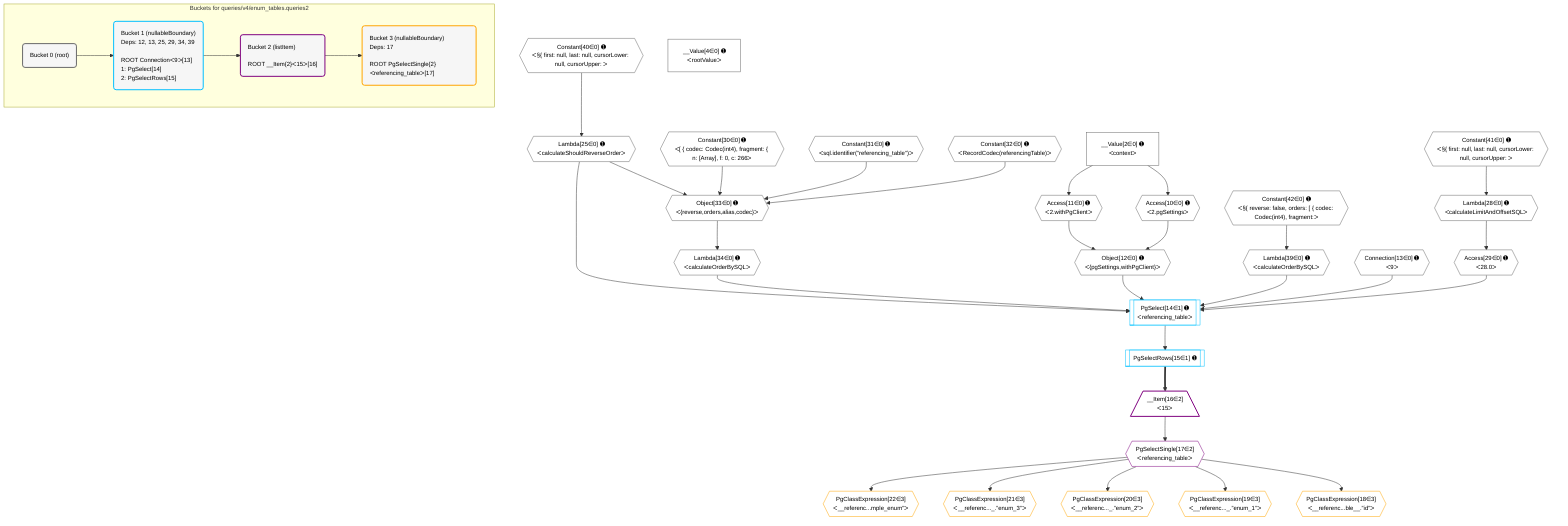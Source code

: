%%{init: {'themeVariables': { 'fontSize': '12px'}}}%%
graph TD
    classDef path fill:#eee,stroke:#000,color:#000
    classDef plan fill:#fff,stroke-width:1px,color:#000
    classDef itemplan fill:#fff,stroke-width:2px,color:#000
    classDef unbatchedplan fill:#dff,stroke-width:1px,color:#000
    classDef sideeffectplan fill:#fcc,stroke-width:2px,color:#000
    classDef bucket fill:#f6f6f6,color:#000,stroke-width:2px,text-align:left


    %% plan dependencies
    Object33{{"Object[33∈0] ➊<br />ᐸ{reverse,orders,alias,codec}ᐳ"}}:::plan
    Lambda25{{"Lambda[25∈0] ➊<br />ᐸcalculateShouldReverseOrderᐳ"}}:::plan
    Constant30{{"Constant[30∈0] ➊<br />ᐸ[ { codec: Codec(int4), fragment: { n: [Array], f: 0, c: 266ᐳ"}}:::plan
    Constant31{{"Constant[31∈0] ➊<br />ᐸsql.identifier(”referencing_table”)ᐳ"}}:::plan
    Constant32{{"Constant[32∈0] ➊<br />ᐸRecordCodec(referencingTable)ᐳ"}}:::plan
    Lambda25 & Constant30 & Constant31 & Constant32 --> Object33
    Object12{{"Object[12∈0] ➊<br />ᐸ{pgSettings,withPgClient}ᐳ"}}:::plan
    Access10{{"Access[10∈0] ➊<br />ᐸ2.pgSettingsᐳ"}}:::plan
    Access11{{"Access[11∈0] ➊<br />ᐸ2.withPgClientᐳ"}}:::plan
    Access10 & Access11 --> Object12
    __Value2["__Value[2∈0] ➊<br />ᐸcontextᐳ"]:::plan
    __Value2 --> Access10
    __Value2 --> Access11
    Constant40{{"Constant[40∈0] ➊<br />ᐸ§{ first: null, last: null, cursorLower: null, cursorUpper: ᐳ"}}:::plan
    Constant40 --> Lambda25
    Lambda28{{"Lambda[28∈0] ➊<br />ᐸcalculateLimitAndOffsetSQLᐳ"}}:::plan
    Constant41{{"Constant[41∈0] ➊<br />ᐸ§{ first: null, last: null, cursorLower: null, cursorUpper: ᐳ"}}:::plan
    Constant41 --> Lambda28
    Access29{{"Access[29∈0] ➊<br />ᐸ28.0ᐳ"}}:::plan
    Lambda28 --> Access29
    Lambda34{{"Lambda[34∈0] ➊<br />ᐸcalculateOrderBySQLᐳ"}}:::plan
    Object33 --> Lambda34
    Lambda39{{"Lambda[39∈0] ➊<br />ᐸcalculateOrderBySQLᐳ"}}:::plan
    Constant42{{"Constant[42∈0] ➊<br />ᐸ§{ reverse: false, orders: [ { codec: Codec(int4), fragment:ᐳ"}}:::plan
    Constant42 --> Lambda39
    __Value4["__Value[4∈0] ➊<br />ᐸrootValueᐳ"]:::plan
    Connection13{{"Connection[13∈0] ➊<br />ᐸ9ᐳ"}}:::plan
    PgSelect14[["PgSelect[14∈1] ➊<br />ᐸreferencing_tableᐳ"]]:::plan
    Object12 & Connection13 & Lambda25 & Access29 & Lambda34 & Lambda39 --> PgSelect14
    PgSelectRows15[["PgSelectRows[15∈1] ➊"]]:::plan
    PgSelect14 --> PgSelectRows15
    __Item16[/"__Item[16∈2]<br />ᐸ15ᐳ"\]:::itemplan
    PgSelectRows15 ==> __Item16
    PgSelectSingle17{{"PgSelectSingle[17∈2]<br />ᐸreferencing_tableᐳ"}}:::plan
    __Item16 --> PgSelectSingle17
    PgClassExpression18{{"PgClassExpression[18∈3]<br />ᐸ__referenc...ble__.”id”ᐳ"}}:::plan
    PgSelectSingle17 --> PgClassExpression18
    PgClassExpression19{{"PgClassExpression[19∈3]<br />ᐸ__referenc..._.”enum_1”ᐳ"}}:::plan
    PgSelectSingle17 --> PgClassExpression19
    PgClassExpression20{{"PgClassExpression[20∈3]<br />ᐸ__referenc..._.”enum_2”ᐳ"}}:::plan
    PgSelectSingle17 --> PgClassExpression20
    PgClassExpression21{{"PgClassExpression[21∈3]<br />ᐸ__referenc..._.”enum_3”ᐳ"}}:::plan
    PgSelectSingle17 --> PgClassExpression21
    PgClassExpression22{{"PgClassExpression[22∈3]<br />ᐸ__referenc...mple_enum”ᐳ"}}:::plan
    PgSelectSingle17 --> PgClassExpression22

    %% define steps

    subgraph "Buckets for queries/v4/enum_tables.queries2"
    Bucket0("Bucket 0 (root)"):::bucket
    classDef bucket0 stroke:#696969
    class Bucket0,__Value2,__Value4,Access10,Access11,Object12,Connection13,Lambda25,Lambda28,Access29,Constant30,Constant31,Constant32,Object33,Lambda34,Lambda39,Constant40,Constant41,Constant42 bucket0
    Bucket1("Bucket 1 (nullableBoundary)<br />Deps: 12, 13, 25, 29, 34, 39<br /><br />ROOT Connectionᐸ9ᐳ[13]<br />1: PgSelect[14]<br />2: PgSelectRows[15]"):::bucket
    classDef bucket1 stroke:#00bfff
    class Bucket1,PgSelect14,PgSelectRows15 bucket1
    Bucket2("Bucket 2 (listItem)<br /><br />ROOT __Item{2}ᐸ15ᐳ[16]"):::bucket
    classDef bucket2 stroke:#7f007f
    class Bucket2,__Item16,PgSelectSingle17 bucket2
    Bucket3("Bucket 3 (nullableBoundary)<br />Deps: 17<br /><br />ROOT PgSelectSingle{2}ᐸreferencing_tableᐳ[17]"):::bucket
    classDef bucket3 stroke:#ffa500
    class Bucket3,PgClassExpression18,PgClassExpression19,PgClassExpression20,PgClassExpression21,PgClassExpression22 bucket3
    Bucket0 --> Bucket1
    Bucket1 --> Bucket2
    Bucket2 --> Bucket3
    end